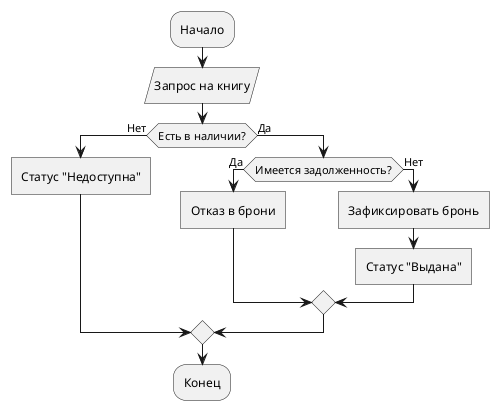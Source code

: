 @startuml block
:Начало;
:Запрос на книгу/
if (Есть в наличии?) then (Нет)
    :Статус "Недоступна"]
else (Да)
    if (Имеется задолженность?) then (Да)
        :Отказ в брони]
    else (Нет)
        :Зафиксировать бронь]
        :Статус "Выдана"]
    endif
endif
:Конец;
@enduml
